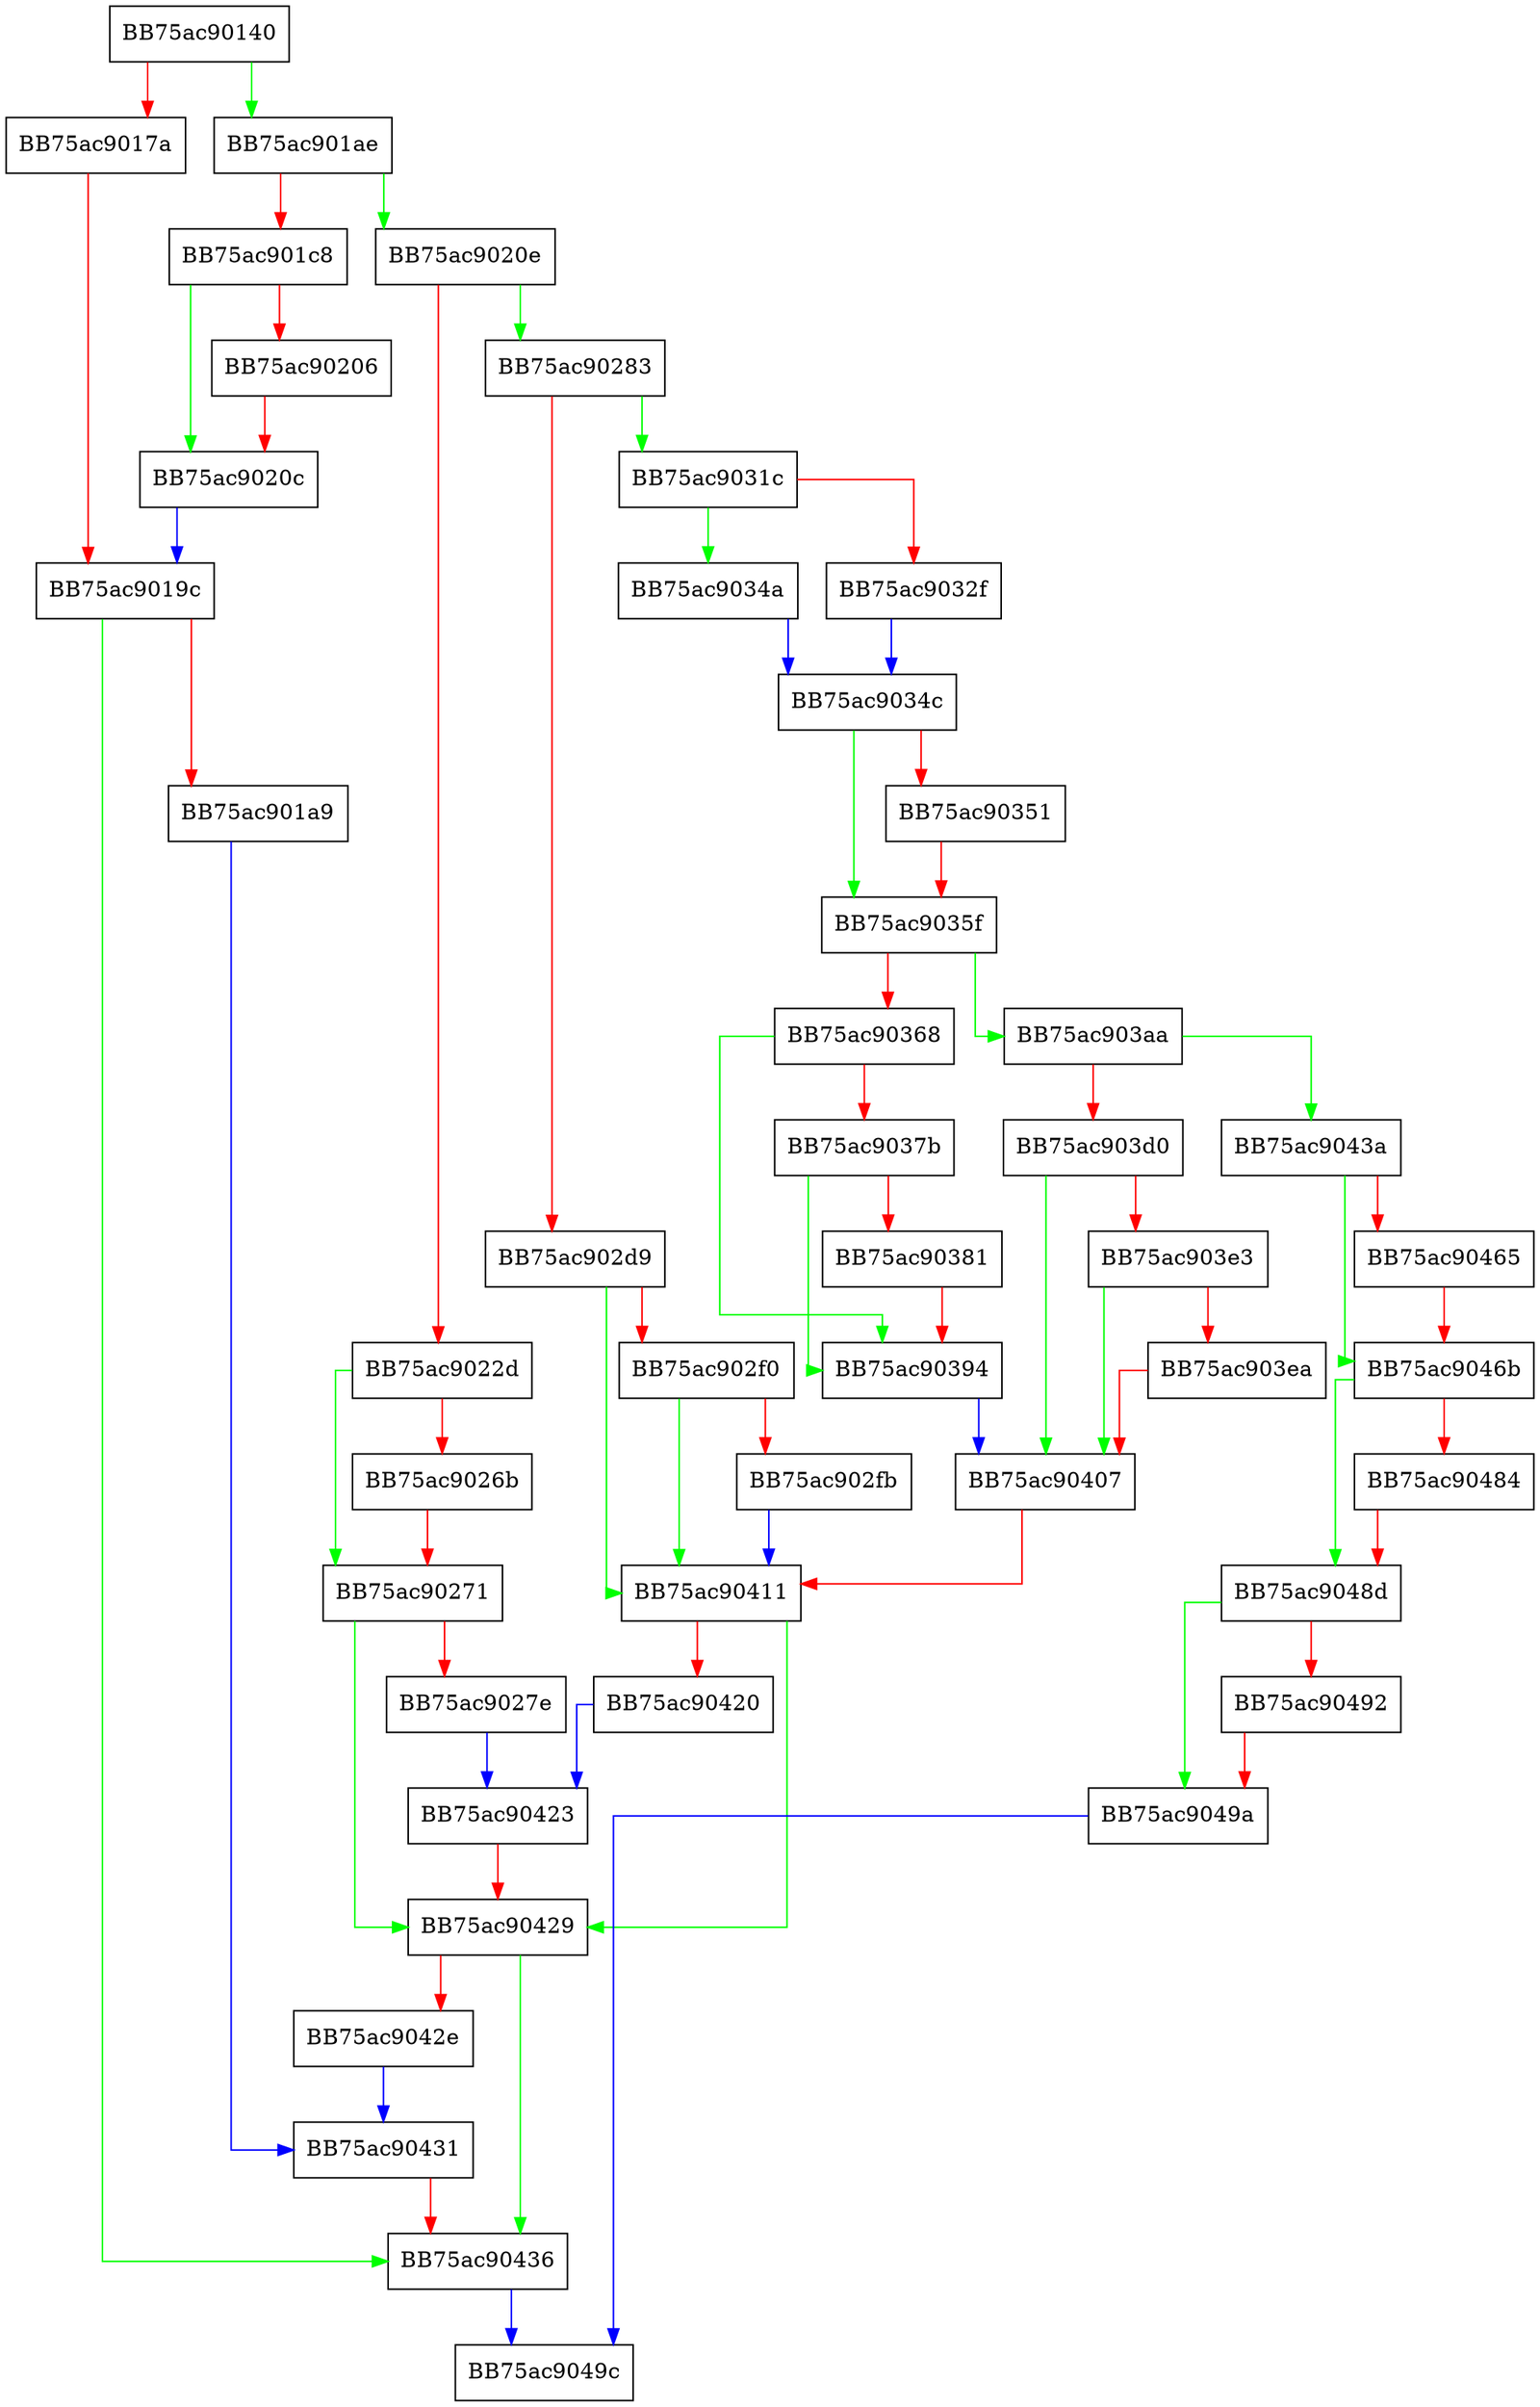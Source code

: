digraph TryToRestoreServiceDll {
  node [shape="box"];
  graph [splines=ortho];
  BB75ac90140 -> BB75ac901ae [color="green"];
  BB75ac90140 -> BB75ac9017a [color="red"];
  BB75ac9017a -> BB75ac9019c [color="red"];
  BB75ac9019c -> BB75ac90436 [color="green"];
  BB75ac9019c -> BB75ac901a9 [color="red"];
  BB75ac901a9 -> BB75ac90431 [color="blue"];
  BB75ac901ae -> BB75ac9020e [color="green"];
  BB75ac901ae -> BB75ac901c8 [color="red"];
  BB75ac901c8 -> BB75ac9020c [color="green"];
  BB75ac901c8 -> BB75ac90206 [color="red"];
  BB75ac90206 -> BB75ac9020c [color="red"];
  BB75ac9020c -> BB75ac9019c [color="blue"];
  BB75ac9020e -> BB75ac90283 [color="green"];
  BB75ac9020e -> BB75ac9022d [color="red"];
  BB75ac9022d -> BB75ac90271 [color="green"];
  BB75ac9022d -> BB75ac9026b [color="red"];
  BB75ac9026b -> BB75ac90271 [color="red"];
  BB75ac90271 -> BB75ac90429 [color="green"];
  BB75ac90271 -> BB75ac9027e [color="red"];
  BB75ac9027e -> BB75ac90423 [color="blue"];
  BB75ac90283 -> BB75ac9031c [color="green"];
  BB75ac90283 -> BB75ac902d9 [color="red"];
  BB75ac902d9 -> BB75ac90411 [color="green"];
  BB75ac902d9 -> BB75ac902f0 [color="red"];
  BB75ac902f0 -> BB75ac90411 [color="green"];
  BB75ac902f0 -> BB75ac902fb [color="red"];
  BB75ac902fb -> BB75ac90411 [color="blue"];
  BB75ac9031c -> BB75ac9034a [color="green"];
  BB75ac9031c -> BB75ac9032f [color="red"];
  BB75ac9032f -> BB75ac9034c [color="blue"];
  BB75ac9034a -> BB75ac9034c [color="blue"];
  BB75ac9034c -> BB75ac9035f [color="green"];
  BB75ac9034c -> BB75ac90351 [color="red"];
  BB75ac90351 -> BB75ac9035f [color="red"];
  BB75ac9035f -> BB75ac903aa [color="green"];
  BB75ac9035f -> BB75ac90368 [color="red"];
  BB75ac90368 -> BB75ac90394 [color="green"];
  BB75ac90368 -> BB75ac9037b [color="red"];
  BB75ac9037b -> BB75ac90394 [color="green"];
  BB75ac9037b -> BB75ac90381 [color="red"];
  BB75ac90381 -> BB75ac90394 [color="red"];
  BB75ac90394 -> BB75ac90407 [color="blue"];
  BB75ac903aa -> BB75ac9043a [color="green"];
  BB75ac903aa -> BB75ac903d0 [color="red"];
  BB75ac903d0 -> BB75ac90407 [color="green"];
  BB75ac903d0 -> BB75ac903e3 [color="red"];
  BB75ac903e3 -> BB75ac90407 [color="green"];
  BB75ac903e3 -> BB75ac903ea [color="red"];
  BB75ac903ea -> BB75ac90407 [color="red"];
  BB75ac90407 -> BB75ac90411 [color="red"];
  BB75ac90411 -> BB75ac90429 [color="green"];
  BB75ac90411 -> BB75ac90420 [color="red"];
  BB75ac90420 -> BB75ac90423 [color="blue"];
  BB75ac90423 -> BB75ac90429 [color="red"];
  BB75ac90429 -> BB75ac90436 [color="green"];
  BB75ac90429 -> BB75ac9042e [color="red"];
  BB75ac9042e -> BB75ac90431 [color="blue"];
  BB75ac90431 -> BB75ac90436 [color="red"];
  BB75ac90436 -> BB75ac9049c [color="blue"];
  BB75ac9043a -> BB75ac9046b [color="green"];
  BB75ac9043a -> BB75ac90465 [color="red"];
  BB75ac90465 -> BB75ac9046b [color="red"];
  BB75ac9046b -> BB75ac9048d [color="green"];
  BB75ac9046b -> BB75ac90484 [color="red"];
  BB75ac90484 -> BB75ac9048d [color="red"];
  BB75ac9048d -> BB75ac9049a [color="green"];
  BB75ac9048d -> BB75ac90492 [color="red"];
  BB75ac90492 -> BB75ac9049a [color="red"];
  BB75ac9049a -> BB75ac9049c [color="blue"];
}